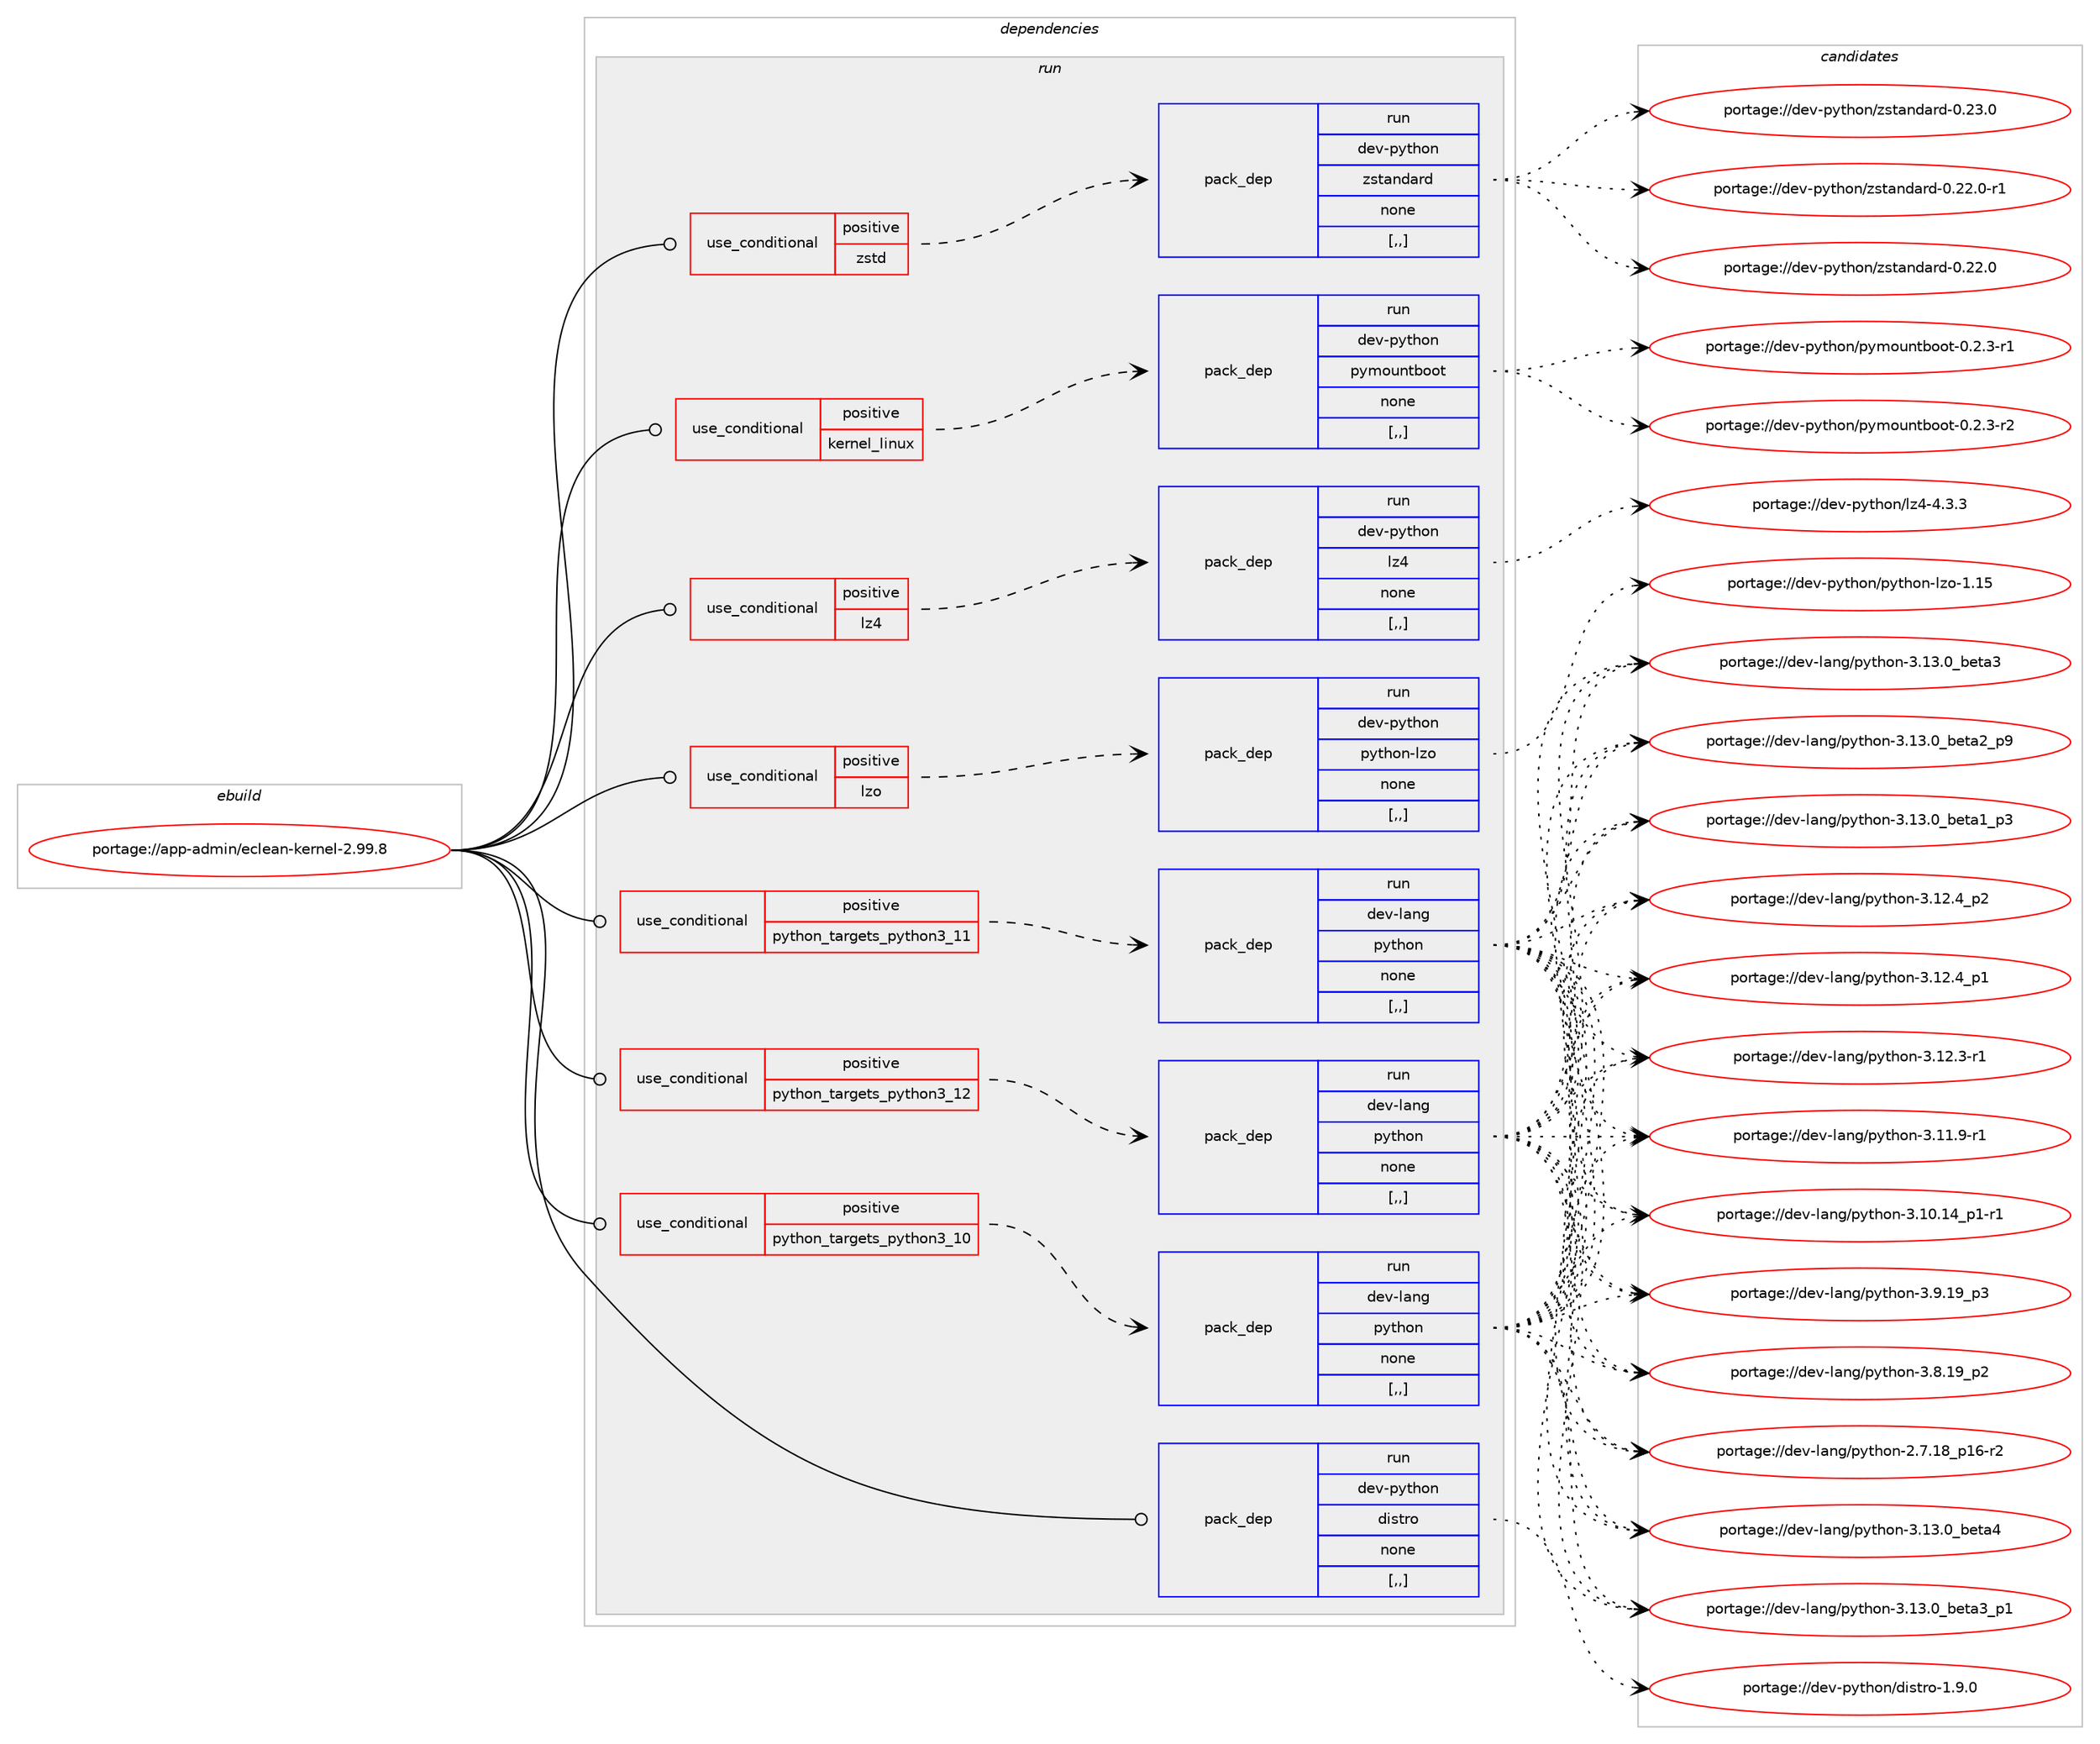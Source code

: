 digraph prolog {

# *************
# Graph options
# *************

newrank=true;
concentrate=true;
compound=true;
graph [rankdir=LR,fontname=Helvetica,fontsize=10,ranksep=1.5];#, ranksep=2.5, nodesep=0.2];
edge  [arrowhead=vee];
node  [fontname=Helvetica,fontsize=10];

# **********
# The ebuild
# **********

subgraph cluster_leftcol {
color=gray;
label=<<i>ebuild</i>>;
id [label="portage://app-admin/eclean-kernel-2.99.8", color=red, width=4, href="../app-admin/eclean-kernel-2.99.8.svg"];
}

# ****************
# The dependencies
# ****************

subgraph cluster_midcol {
color=gray;
label=<<i>dependencies</i>>;
subgraph cluster_compile {
fillcolor="#eeeeee";
style=filled;
label=<<i>compile</i>>;
}
subgraph cluster_compileandrun {
fillcolor="#eeeeee";
style=filled;
label=<<i>compile and run</i>>;
}
subgraph cluster_run {
fillcolor="#eeeeee";
style=filled;
label=<<i>run</i>>;
subgraph cond532 {
dependency2438 [label=<<TABLE BORDER="0" CELLBORDER="1" CELLSPACING="0" CELLPADDING="4"><TR><TD ROWSPAN="3" CELLPADDING="10">use_conditional</TD></TR><TR><TD>positive</TD></TR><TR><TD>kernel_linux</TD></TR></TABLE>>, shape=none, color=red];
subgraph pack1899 {
dependency2439 [label=<<TABLE BORDER="0" CELLBORDER="1" CELLSPACING="0" CELLPADDING="4" WIDTH="220"><TR><TD ROWSPAN="6" CELLPADDING="30">pack_dep</TD></TR><TR><TD WIDTH="110">run</TD></TR><TR><TD>dev-python</TD></TR><TR><TD>pymountboot</TD></TR><TR><TD>none</TD></TR><TR><TD>[,,]</TD></TR></TABLE>>, shape=none, color=blue];
}
dependency2438:e -> dependency2439:w [weight=20,style="dashed",arrowhead="vee"];
}
id:e -> dependency2438:w [weight=20,style="solid",arrowhead="odot"];
subgraph cond533 {
dependency2440 [label=<<TABLE BORDER="0" CELLBORDER="1" CELLSPACING="0" CELLPADDING="4"><TR><TD ROWSPAN="3" CELLPADDING="10">use_conditional</TD></TR><TR><TD>positive</TD></TR><TR><TD>lz4</TD></TR></TABLE>>, shape=none, color=red];
subgraph pack1900 {
dependency2441 [label=<<TABLE BORDER="0" CELLBORDER="1" CELLSPACING="0" CELLPADDING="4" WIDTH="220"><TR><TD ROWSPAN="6" CELLPADDING="30">pack_dep</TD></TR><TR><TD WIDTH="110">run</TD></TR><TR><TD>dev-python</TD></TR><TR><TD>lz4</TD></TR><TR><TD>none</TD></TR><TR><TD>[,,]</TD></TR></TABLE>>, shape=none, color=blue];
}
dependency2440:e -> dependency2441:w [weight=20,style="dashed",arrowhead="vee"];
}
id:e -> dependency2440:w [weight=20,style="solid",arrowhead="odot"];
subgraph cond534 {
dependency2442 [label=<<TABLE BORDER="0" CELLBORDER="1" CELLSPACING="0" CELLPADDING="4"><TR><TD ROWSPAN="3" CELLPADDING="10">use_conditional</TD></TR><TR><TD>positive</TD></TR><TR><TD>lzo</TD></TR></TABLE>>, shape=none, color=red];
subgraph pack1901 {
dependency2443 [label=<<TABLE BORDER="0" CELLBORDER="1" CELLSPACING="0" CELLPADDING="4" WIDTH="220"><TR><TD ROWSPAN="6" CELLPADDING="30">pack_dep</TD></TR><TR><TD WIDTH="110">run</TD></TR><TR><TD>dev-python</TD></TR><TR><TD>python-lzo</TD></TR><TR><TD>none</TD></TR><TR><TD>[,,]</TD></TR></TABLE>>, shape=none, color=blue];
}
dependency2442:e -> dependency2443:w [weight=20,style="dashed",arrowhead="vee"];
}
id:e -> dependency2442:w [weight=20,style="solid",arrowhead="odot"];
subgraph cond535 {
dependency2444 [label=<<TABLE BORDER="0" CELLBORDER="1" CELLSPACING="0" CELLPADDING="4"><TR><TD ROWSPAN="3" CELLPADDING="10">use_conditional</TD></TR><TR><TD>positive</TD></TR><TR><TD>python_targets_python3_10</TD></TR></TABLE>>, shape=none, color=red];
subgraph pack1902 {
dependency2445 [label=<<TABLE BORDER="0" CELLBORDER="1" CELLSPACING="0" CELLPADDING="4" WIDTH="220"><TR><TD ROWSPAN="6" CELLPADDING="30">pack_dep</TD></TR><TR><TD WIDTH="110">run</TD></TR><TR><TD>dev-lang</TD></TR><TR><TD>python</TD></TR><TR><TD>none</TD></TR><TR><TD>[,,]</TD></TR></TABLE>>, shape=none, color=blue];
}
dependency2444:e -> dependency2445:w [weight=20,style="dashed",arrowhead="vee"];
}
id:e -> dependency2444:w [weight=20,style="solid",arrowhead="odot"];
subgraph cond536 {
dependency2446 [label=<<TABLE BORDER="0" CELLBORDER="1" CELLSPACING="0" CELLPADDING="4"><TR><TD ROWSPAN="3" CELLPADDING="10">use_conditional</TD></TR><TR><TD>positive</TD></TR><TR><TD>python_targets_python3_11</TD></TR></TABLE>>, shape=none, color=red];
subgraph pack1903 {
dependency2447 [label=<<TABLE BORDER="0" CELLBORDER="1" CELLSPACING="0" CELLPADDING="4" WIDTH="220"><TR><TD ROWSPAN="6" CELLPADDING="30">pack_dep</TD></TR><TR><TD WIDTH="110">run</TD></TR><TR><TD>dev-lang</TD></TR><TR><TD>python</TD></TR><TR><TD>none</TD></TR><TR><TD>[,,]</TD></TR></TABLE>>, shape=none, color=blue];
}
dependency2446:e -> dependency2447:w [weight=20,style="dashed",arrowhead="vee"];
}
id:e -> dependency2446:w [weight=20,style="solid",arrowhead="odot"];
subgraph cond537 {
dependency2448 [label=<<TABLE BORDER="0" CELLBORDER="1" CELLSPACING="0" CELLPADDING="4"><TR><TD ROWSPAN="3" CELLPADDING="10">use_conditional</TD></TR><TR><TD>positive</TD></TR><TR><TD>python_targets_python3_12</TD></TR></TABLE>>, shape=none, color=red];
subgraph pack1904 {
dependency2449 [label=<<TABLE BORDER="0" CELLBORDER="1" CELLSPACING="0" CELLPADDING="4" WIDTH="220"><TR><TD ROWSPAN="6" CELLPADDING="30">pack_dep</TD></TR><TR><TD WIDTH="110">run</TD></TR><TR><TD>dev-lang</TD></TR><TR><TD>python</TD></TR><TR><TD>none</TD></TR><TR><TD>[,,]</TD></TR></TABLE>>, shape=none, color=blue];
}
dependency2448:e -> dependency2449:w [weight=20,style="dashed",arrowhead="vee"];
}
id:e -> dependency2448:w [weight=20,style="solid",arrowhead="odot"];
subgraph cond538 {
dependency2450 [label=<<TABLE BORDER="0" CELLBORDER="1" CELLSPACING="0" CELLPADDING="4"><TR><TD ROWSPAN="3" CELLPADDING="10">use_conditional</TD></TR><TR><TD>positive</TD></TR><TR><TD>zstd</TD></TR></TABLE>>, shape=none, color=red];
subgraph pack1905 {
dependency2451 [label=<<TABLE BORDER="0" CELLBORDER="1" CELLSPACING="0" CELLPADDING="4" WIDTH="220"><TR><TD ROWSPAN="6" CELLPADDING="30">pack_dep</TD></TR><TR><TD WIDTH="110">run</TD></TR><TR><TD>dev-python</TD></TR><TR><TD>zstandard</TD></TR><TR><TD>none</TD></TR><TR><TD>[,,]</TD></TR></TABLE>>, shape=none, color=blue];
}
dependency2450:e -> dependency2451:w [weight=20,style="dashed",arrowhead="vee"];
}
id:e -> dependency2450:w [weight=20,style="solid",arrowhead="odot"];
subgraph pack1906 {
dependency2452 [label=<<TABLE BORDER="0" CELLBORDER="1" CELLSPACING="0" CELLPADDING="4" WIDTH="220"><TR><TD ROWSPAN="6" CELLPADDING="30">pack_dep</TD></TR><TR><TD WIDTH="110">run</TD></TR><TR><TD>dev-python</TD></TR><TR><TD>distro</TD></TR><TR><TD>none</TD></TR><TR><TD>[,,]</TD></TR></TABLE>>, shape=none, color=blue];
}
id:e -> dependency2452:w [weight=20,style="solid",arrowhead="odot"];
}
}

# **************
# The candidates
# **************

subgraph cluster_choices {
rank=same;
color=gray;
label=<<i>candidates</i>>;

subgraph choice1899 {
color=black;
nodesep=1;
choice1001011184511212111610411111047112121109111117110116981111111164548465046514511450 [label="portage://dev-python/pymountboot-0.2.3-r2", color=red, width=4,href="../dev-python/pymountboot-0.2.3-r2.svg"];
choice1001011184511212111610411111047112121109111117110116981111111164548465046514511449 [label="portage://dev-python/pymountboot-0.2.3-r1", color=red, width=4,href="../dev-python/pymountboot-0.2.3-r1.svg"];
dependency2439:e -> choice1001011184511212111610411111047112121109111117110116981111111164548465046514511450:w [style=dotted,weight="100"];
dependency2439:e -> choice1001011184511212111610411111047112121109111117110116981111111164548465046514511449:w [style=dotted,weight="100"];
}
subgraph choice1900 {
color=black;
nodesep=1;
choice100101118451121211161041111104710812252455246514651 [label="portage://dev-python/lz4-4.3.3", color=red, width=4,href="../dev-python/lz4-4.3.3.svg"];
dependency2441:e -> choice100101118451121211161041111104710812252455246514651:w [style=dotted,weight="100"];
}
subgraph choice1901 {
color=black;
nodesep=1;
choice1001011184511212111610411111047112121116104111110451081221114549464953 [label="portage://dev-python/python-lzo-1.15", color=red, width=4,href="../dev-python/python-lzo-1.15.svg"];
dependency2443:e -> choice1001011184511212111610411111047112121116104111110451081221114549464953:w [style=dotted,weight="100"];
}
subgraph choice1902 {
color=black;
nodesep=1;
choice1001011184510897110103471121211161041111104551464951464895981011169752 [label="portage://dev-lang/python-3.13.0_beta4", color=red, width=4,href="../dev-lang/python-3.13.0_beta4.svg"];
choice10010111845108971101034711212111610411111045514649514648959810111697519511249 [label="portage://dev-lang/python-3.13.0_beta3_p1", color=red, width=4,href="../dev-lang/python-3.13.0_beta3_p1.svg"];
choice1001011184510897110103471121211161041111104551464951464895981011169751 [label="portage://dev-lang/python-3.13.0_beta3", color=red, width=4,href="../dev-lang/python-3.13.0_beta3.svg"];
choice10010111845108971101034711212111610411111045514649514648959810111697509511257 [label="portage://dev-lang/python-3.13.0_beta2_p9", color=red, width=4,href="../dev-lang/python-3.13.0_beta2_p9.svg"];
choice10010111845108971101034711212111610411111045514649514648959810111697499511251 [label="portage://dev-lang/python-3.13.0_beta1_p3", color=red, width=4,href="../dev-lang/python-3.13.0_beta1_p3.svg"];
choice100101118451089711010347112121116104111110455146495046529511250 [label="portage://dev-lang/python-3.12.4_p2", color=red, width=4,href="../dev-lang/python-3.12.4_p2.svg"];
choice100101118451089711010347112121116104111110455146495046529511249 [label="portage://dev-lang/python-3.12.4_p1", color=red, width=4,href="../dev-lang/python-3.12.4_p1.svg"];
choice100101118451089711010347112121116104111110455146495046514511449 [label="portage://dev-lang/python-3.12.3-r1", color=red, width=4,href="../dev-lang/python-3.12.3-r1.svg"];
choice100101118451089711010347112121116104111110455146494946574511449 [label="portage://dev-lang/python-3.11.9-r1", color=red, width=4,href="../dev-lang/python-3.11.9-r1.svg"];
choice100101118451089711010347112121116104111110455146494846495295112494511449 [label="portage://dev-lang/python-3.10.14_p1-r1", color=red, width=4,href="../dev-lang/python-3.10.14_p1-r1.svg"];
choice100101118451089711010347112121116104111110455146574649579511251 [label="portage://dev-lang/python-3.9.19_p3", color=red, width=4,href="../dev-lang/python-3.9.19_p3.svg"];
choice100101118451089711010347112121116104111110455146564649579511250 [label="portage://dev-lang/python-3.8.19_p2", color=red, width=4,href="../dev-lang/python-3.8.19_p2.svg"];
choice100101118451089711010347112121116104111110455046554649569511249544511450 [label="portage://dev-lang/python-2.7.18_p16-r2", color=red, width=4,href="../dev-lang/python-2.7.18_p16-r2.svg"];
dependency2445:e -> choice1001011184510897110103471121211161041111104551464951464895981011169752:w [style=dotted,weight="100"];
dependency2445:e -> choice10010111845108971101034711212111610411111045514649514648959810111697519511249:w [style=dotted,weight="100"];
dependency2445:e -> choice1001011184510897110103471121211161041111104551464951464895981011169751:w [style=dotted,weight="100"];
dependency2445:e -> choice10010111845108971101034711212111610411111045514649514648959810111697509511257:w [style=dotted,weight="100"];
dependency2445:e -> choice10010111845108971101034711212111610411111045514649514648959810111697499511251:w [style=dotted,weight="100"];
dependency2445:e -> choice100101118451089711010347112121116104111110455146495046529511250:w [style=dotted,weight="100"];
dependency2445:e -> choice100101118451089711010347112121116104111110455146495046529511249:w [style=dotted,weight="100"];
dependency2445:e -> choice100101118451089711010347112121116104111110455146495046514511449:w [style=dotted,weight="100"];
dependency2445:e -> choice100101118451089711010347112121116104111110455146494946574511449:w [style=dotted,weight="100"];
dependency2445:e -> choice100101118451089711010347112121116104111110455146494846495295112494511449:w [style=dotted,weight="100"];
dependency2445:e -> choice100101118451089711010347112121116104111110455146574649579511251:w [style=dotted,weight="100"];
dependency2445:e -> choice100101118451089711010347112121116104111110455146564649579511250:w [style=dotted,weight="100"];
dependency2445:e -> choice100101118451089711010347112121116104111110455046554649569511249544511450:w [style=dotted,weight="100"];
}
subgraph choice1903 {
color=black;
nodesep=1;
choice1001011184510897110103471121211161041111104551464951464895981011169752 [label="portage://dev-lang/python-3.13.0_beta4", color=red, width=4,href="../dev-lang/python-3.13.0_beta4.svg"];
choice10010111845108971101034711212111610411111045514649514648959810111697519511249 [label="portage://dev-lang/python-3.13.0_beta3_p1", color=red, width=4,href="../dev-lang/python-3.13.0_beta3_p1.svg"];
choice1001011184510897110103471121211161041111104551464951464895981011169751 [label="portage://dev-lang/python-3.13.0_beta3", color=red, width=4,href="../dev-lang/python-3.13.0_beta3.svg"];
choice10010111845108971101034711212111610411111045514649514648959810111697509511257 [label="portage://dev-lang/python-3.13.0_beta2_p9", color=red, width=4,href="../dev-lang/python-3.13.0_beta2_p9.svg"];
choice10010111845108971101034711212111610411111045514649514648959810111697499511251 [label="portage://dev-lang/python-3.13.0_beta1_p3", color=red, width=4,href="../dev-lang/python-3.13.0_beta1_p3.svg"];
choice100101118451089711010347112121116104111110455146495046529511250 [label="portage://dev-lang/python-3.12.4_p2", color=red, width=4,href="../dev-lang/python-3.12.4_p2.svg"];
choice100101118451089711010347112121116104111110455146495046529511249 [label="portage://dev-lang/python-3.12.4_p1", color=red, width=4,href="../dev-lang/python-3.12.4_p1.svg"];
choice100101118451089711010347112121116104111110455146495046514511449 [label="portage://dev-lang/python-3.12.3-r1", color=red, width=4,href="../dev-lang/python-3.12.3-r1.svg"];
choice100101118451089711010347112121116104111110455146494946574511449 [label="portage://dev-lang/python-3.11.9-r1", color=red, width=4,href="../dev-lang/python-3.11.9-r1.svg"];
choice100101118451089711010347112121116104111110455146494846495295112494511449 [label="portage://dev-lang/python-3.10.14_p1-r1", color=red, width=4,href="../dev-lang/python-3.10.14_p1-r1.svg"];
choice100101118451089711010347112121116104111110455146574649579511251 [label="portage://dev-lang/python-3.9.19_p3", color=red, width=4,href="../dev-lang/python-3.9.19_p3.svg"];
choice100101118451089711010347112121116104111110455146564649579511250 [label="portage://dev-lang/python-3.8.19_p2", color=red, width=4,href="../dev-lang/python-3.8.19_p2.svg"];
choice100101118451089711010347112121116104111110455046554649569511249544511450 [label="portage://dev-lang/python-2.7.18_p16-r2", color=red, width=4,href="../dev-lang/python-2.7.18_p16-r2.svg"];
dependency2447:e -> choice1001011184510897110103471121211161041111104551464951464895981011169752:w [style=dotted,weight="100"];
dependency2447:e -> choice10010111845108971101034711212111610411111045514649514648959810111697519511249:w [style=dotted,weight="100"];
dependency2447:e -> choice1001011184510897110103471121211161041111104551464951464895981011169751:w [style=dotted,weight="100"];
dependency2447:e -> choice10010111845108971101034711212111610411111045514649514648959810111697509511257:w [style=dotted,weight="100"];
dependency2447:e -> choice10010111845108971101034711212111610411111045514649514648959810111697499511251:w [style=dotted,weight="100"];
dependency2447:e -> choice100101118451089711010347112121116104111110455146495046529511250:w [style=dotted,weight="100"];
dependency2447:e -> choice100101118451089711010347112121116104111110455146495046529511249:w [style=dotted,weight="100"];
dependency2447:e -> choice100101118451089711010347112121116104111110455146495046514511449:w [style=dotted,weight="100"];
dependency2447:e -> choice100101118451089711010347112121116104111110455146494946574511449:w [style=dotted,weight="100"];
dependency2447:e -> choice100101118451089711010347112121116104111110455146494846495295112494511449:w [style=dotted,weight="100"];
dependency2447:e -> choice100101118451089711010347112121116104111110455146574649579511251:w [style=dotted,weight="100"];
dependency2447:e -> choice100101118451089711010347112121116104111110455146564649579511250:w [style=dotted,weight="100"];
dependency2447:e -> choice100101118451089711010347112121116104111110455046554649569511249544511450:w [style=dotted,weight="100"];
}
subgraph choice1904 {
color=black;
nodesep=1;
choice1001011184510897110103471121211161041111104551464951464895981011169752 [label="portage://dev-lang/python-3.13.0_beta4", color=red, width=4,href="../dev-lang/python-3.13.0_beta4.svg"];
choice10010111845108971101034711212111610411111045514649514648959810111697519511249 [label="portage://dev-lang/python-3.13.0_beta3_p1", color=red, width=4,href="../dev-lang/python-3.13.0_beta3_p1.svg"];
choice1001011184510897110103471121211161041111104551464951464895981011169751 [label="portage://dev-lang/python-3.13.0_beta3", color=red, width=4,href="../dev-lang/python-3.13.0_beta3.svg"];
choice10010111845108971101034711212111610411111045514649514648959810111697509511257 [label="portage://dev-lang/python-3.13.0_beta2_p9", color=red, width=4,href="../dev-lang/python-3.13.0_beta2_p9.svg"];
choice10010111845108971101034711212111610411111045514649514648959810111697499511251 [label="portage://dev-lang/python-3.13.0_beta1_p3", color=red, width=4,href="../dev-lang/python-3.13.0_beta1_p3.svg"];
choice100101118451089711010347112121116104111110455146495046529511250 [label="portage://dev-lang/python-3.12.4_p2", color=red, width=4,href="../dev-lang/python-3.12.4_p2.svg"];
choice100101118451089711010347112121116104111110455146495046529511249 [label="portage://dev-lang/python-3.12.4_p1", color=red, width=4,href="../dev-lang/python-3.12.4_p1.svg"];
choice100101118451089711010347112121116104111110455146495046514511449 [label="portage://dev-lang/python-3.12.3-r1", color=red, width=4,href="../dev-lang/python-3.12.3-r1.svg"];
choice100101118451089711010347112121116104111110455146494946574511449 [label="portage://dev-lang/python-3.11.9-r1", color=red, width=4,href="../dev-lang/python-3.11.9-r1.svg"];
choice100101118451089711010347112121116104111110455146494846495295112494511449 [label="portage://dev-lang/python-3.10.14_p1-r1", color=red, width=4,href="../dev-lang/python-3.10.14_p1-r1.svg"];
choice100101118451089711010347112121116104111110455146574649579511251 [label="portage://dev-lang/python-3.9.19_p3", color=red, width=4,href="../dev-lang/python-3.9.19_p3.svg"];
choice100101118451089711010347112121116104111110455146564649579511250 [label="portage://dev-lang/python-3.8.19_p2", color=red, width=4,href="../dev-lang/python-3.8.19_p2.svg"];
choice100101118451089711010347112121116104111110455046554649569511249544511450 [label="portage://dev-lang/python-2.7.18_p16-r2", color=red, width=4,href="../dev-lang/python-2.7.18_p16-r2.svg"];
dependency2449:e -> choice1001011184510897110103471121211161041111104551464951464895981011169752:w [style=dotted,weight="100"];
dependency2449:e -> choice10010111845108971101034711212111610411111045514649514648959810111697519511249:w [style=dotted,weight="100"];
dependency2449:e -> choice1001011184510897110103471121211161041111104551464951464895981011169751:w [style=dotted,weight="100"];
dependency2449:e -> choice10010111845108971101034711212111610411111045514649514648959810111697509511257:w [style=dotted,weight="100"];
dependency2449:e -> choice10010111845108971101034711212111610411111045514649514648959810111697499511251:w [style=dotted,weight="100"];
dependency2449:e -> choice100101118451089711010347112121116104111110455146495046529511250:w [style=dotted,weight="100"];
dependency2449:e -> choice100101118451089711010347112121116104111110455146495046529511249:w [style=dotted,weight="100"];
dependency2449:e -> choice100101118451089711010347112121116104111110455146495046514511449:w [style=dotted,weight="100"];
dependency2449:e -> choice100101118451089711010347112121116104111110455146494946574511449:w [style=dotted,weight="100"];
dependency2449:e -> choice100101118451089711010347112121116104111110455146494846495295112494511449:w [style=dotted,weight="100"];
dependency2449:e -> choice100101118451089711010347112121116104111110455146574649579511251:w [style=dotted,weight="100"];
dependency2449:e -> choice100101118451089711010347112121116104111110455146564649579511250:w [style=dotted,weight="100"];
dependency2449:e -> choice100101118451089711010347112121116104111110455046554649569511249544511450:w [style=dotted,weight="100"];
}
subgraph choice1905 {
color=black;
nodesep=1;
choice1001011184511212111610411111047122115116971101009711410045484650514648 [label="portage://dev-python/zstandard-0.23.0", color=red, width=4,href="../dev-python/zstandard-0.23.0.svg"];
choice10010111845112121116104111110471221151169711010097114100454846505046484511449 [label="portage://dev-python/zstandard-0.22.0-r1", color=red, width=4,href="../dev-python/zstandard-0.22.0-r1.svg"];
choice1001011184511212111610411111047122115116971101009711410045484650504648 [label="portage://dev-python/zstandard-0.22.0", color=red, width=4,href="../dev-python/zstandard-0.22.0.svg"];
dependency2451:e -> choice1001011184511212111610411111047122115116971101009711410045484650514648:w [style=dotted,weight="100"];
dependency2451:e -> choice10010111845112121116104111110471221151169711010097114100454846505046484511449:w [style=dotted,weight="100"];
dependency2451:e -> choice1001011184511212111610411111047122115116971101009711410045484650504648:w [style=dotted,weight="100"];
}
subgraph choice1906 {
color=black;
nodesep=1;
choice1001011184511212111610411111047100105115116114111454946574648 [label="portage://dev-python/distro-1.9.0", color=red, width=4,href="../dev-python/distro-1.9.0.svg"];
dependency2452:e -> choice1001011184511212111610411111047100105115116114111454946574648:w [style=dotted,weight="100"];
}
}

}
